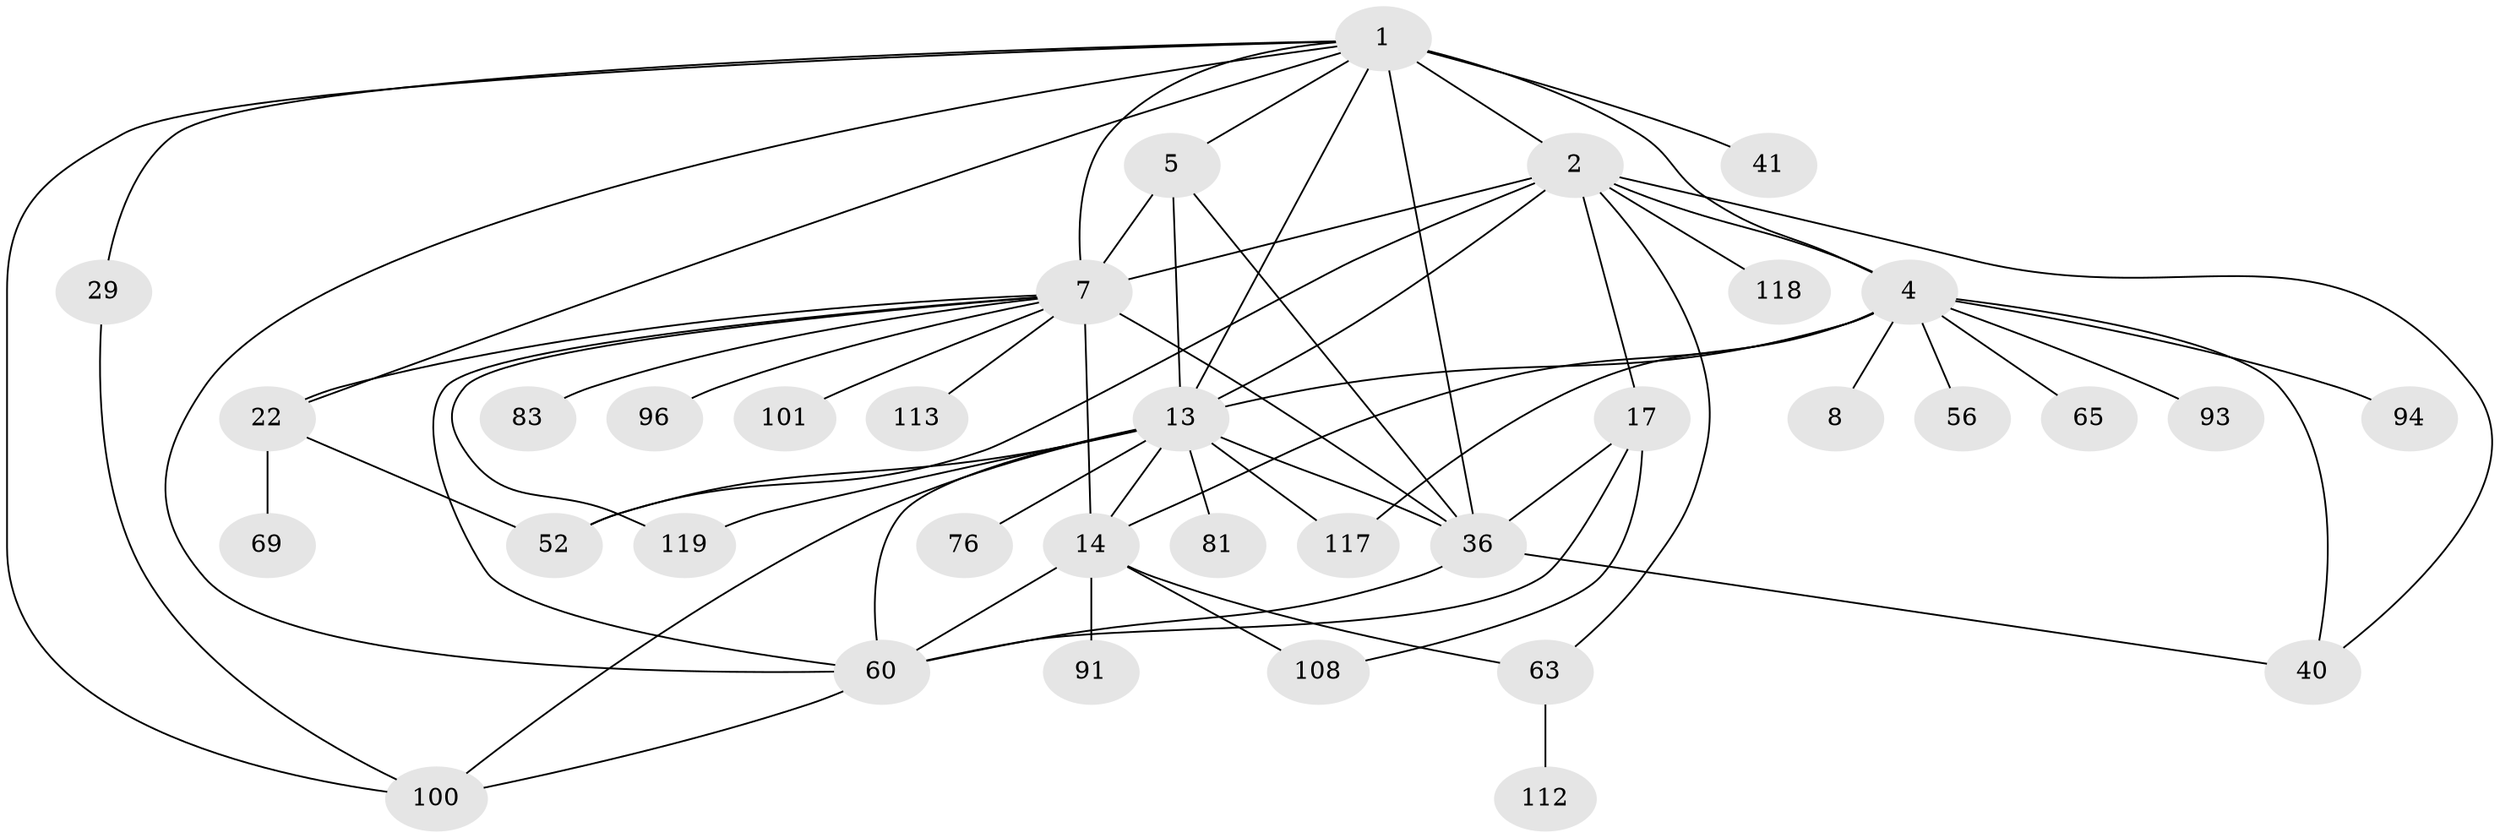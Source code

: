 // original degree distribution, {6: 0.03361344537815126, 7: 0.03361344537815126, 4: 0.12605042016806722, 5: 0.05042016806722689, 2: 0.3025210084033613, 3: 0.21008403361344538, 9: 0.008403361344537815, 1: 0.23529411764705882}
// Generated by graph-tools (version 1.1) at 2025/16/03/04/25 18:16:58]
// undirected, 35 vertices, 63 edges
graph export_dot {
graph [start="1"]
  node [color=gray90,style=filled];
  1 [super="+35+16+72+3"];
  2 [super="+103+9+26"];
  4 [super="+42+6+19+12+104+24"];
  5 [super="+75+50"];
  7 [super="+23+10+34+25+59"];
  8 [super="+99"];
  13 [super="+30+20"];
  14 [super="+15+37+48+18+27"];
  17 [super="+106+47+88"];
  22 [super="+43"];
  29 [super="+45+98"];
  36 [super="+57"];
  40 [super="+110"];
  41;
  52 [super="+58+54"];
  56;
  60 [super="+115+97"];
  63 [super="+90"];
  65;
  69;
  76;
  81;
  83;
  91;
  93;
  94;
  96;
  100 [super="+105"];
  101;
  108;
  112;
  113;
  117;
  118;
  119;
  1 -- 2;
  1 -- 4 [weight=3];
  1 -- 41;
  1 -- 60;
  1 -- 29;
  1 -- 36 [weight=2];
  1 -- 7;
  1 -- 100;
  1 -- 5;
  1 -- 22;
  1 -- 13;
  2 -- 7 [weight=4];
  2 -- 4 [weight=2];
  2 -- 17;
  2 -- 118;
  2 -- 63;
  2 -- 52;
  2 -- 40;
  2 -- 13;
  4 -- 56;
  4 -- 93;
  4 -- 94;
  4 -- 65;
  4 -- 117;
  4 -- 8;
  4 -- 13 [weight=3];
  4 -- 40;
  4 -- 14 [weight=2];
  5 -- 7 [weight=2];
  5 -- 36;
  5 -- 13;
  7 -- 96;
  7 -- 36 [weight=3];
  7 -- 101;
  7 -- 113;
  7 -- 22;
  7 -- 119;
  7 -- 60;
  7 -- 83;
  7 -- 14 [weight=2];
  13 -- 81;
  13 -- 119;
  13 -- 76;
  13 -- 60;
  13 -- 36 [weight=2];
  13 -- 100;
  13 -- 117;
  13 -- 14;
  13 -- 52;
  14 -- 63;
  14 -- 60;
  14 -- 108;
  14 -- 91;
  17 -- 108;
  17 -- 60;
  17 -- 36;
  22 -- 52;
  22 -- 69;
  29 -- 100;
  36 -- 40;
  36 -- 60;
  60 -- 100;
  63 -- 112;
}
